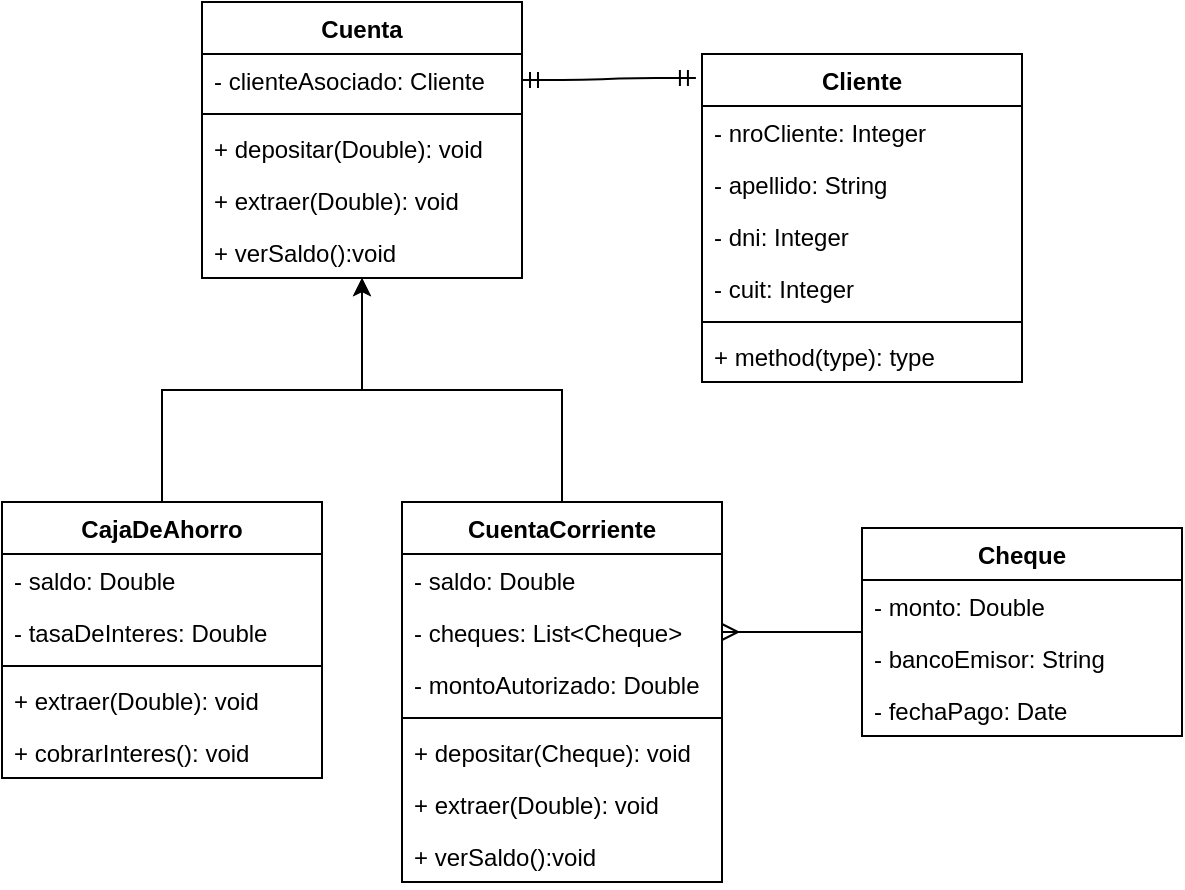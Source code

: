 <mxfile version="14.8.0" type="github">
  <diagram id="078-UFIw-2dQE9P_SsgO" name="Page-1">
    <mxGraphModel dx="1332" dy="520" grid="1" gridSize="10" guides="1" tooltips="1" connect="1" arrows="1" fold="1" page="1" pageScale="1" pageWidth="827" pageHeight="1169" math="0" shadow="0">
      <root>
        <mxCell id="0" />
        <mxCell id="1" parent="0" />
        <mxCell id="_0g2JwAxDSKVUMzhmg_1-1" value="Cliente" style="swimlane;fontStyle=1;align=center;verticalAlign=top;childLayout=stackLayout;horizontal=1;startSize=26;horizontalStack=0;resizeParent=1;resizeParentMax=0;resizeLast=0;collapsible=1;marginBottom=0;" vertex="1" parent="1">
          <mxGeometry x="380" y="66" width="160" height="164" as="geometry" />
        </mxCell>
        <mxCell id="_0g2JwAxDSKVUMzhmg_1-2" value="- nroCliente: Integer" style="text;strokeColor=none;fillColor=none;align=left;verticalAlign=top;spacingLeft=4;spacingRight=4;overflow=hidden;rotatable=0;points=[[0,0.5],[1,0.5]];portConstraint=eastwest;" vertex="1" parent="_0g2JwAxDSKVUMzhmg_1-1">
          <mxGeometry y="26" width="160" height="26" as="geometry" />
        </mxCell>
        <mxCell id="_0g2JwAxDSKVUMzhmg_1-10" value="- apellido: String" style="text;strokeColor=none;fillColor=none;align=left;verticalAlign=top;spacingLeft=4;spacingRight=4;overflow=hidden;rotatable=0;points=[[0,0.5],[1,0.5]];portConstraint=eastwest;" vertex="1" parent="_0g2JwAxDSKVUMzhmg_1-1">
          <mxGeometry y="52" width="160" height="26" as="geometry" />
        </mxCell>
        <mxCell id="_0g2JwAxDSKVUMzhmg_1-11" value="- dni: Integer" style="text;strokeColor=none;fillColor=none;align=left;verticalAlign=top;spacingLeft=4;spacingRight=4;overflow=hidden;rotatable=0;points=[[0,0.5],[1,0.5]];portConstraint=eastwest;" vertex="1" parent="_0g2JwAxDSKVUMzhmg_1-1">
          <mxGeometry y="78" width="160" height="26" as="geometry" />
        </mxCell>
        <mxCell id="_0g2JwAxDSKVUMzhmg_1-12" value="- cuit: Integer" style="text;strokeColor=none;fillColor=none;align=left;verticalAlign=top;spacingLeft=4;spacingRight=4;overflow=hidden;rotatable=0;points=[[0,0.5],[1,0.5]];portConstraint=eastwest;" vertex="1" parent="_0g2JwAxDSKVUMzhmg_1-1">
          <mxGeometry y="104" width="160" height="26" as="geometry" />
        </mxCell>
        <mxCell id="_0g2JwAxDSKVUMzhmg_1-3" value="" style="line;strokeWidth=1;fillColor=none;align=left;verticalAlign=middle;spacingTop=-1;spacingLeft=3;spacingRight=3;rotatable=0;labelPosition=right;points=[];portConstraint=eastwest;" vertex="1" parent="_0g2JwAxDSKVUMzhmg_1-1">
          <mxGeometry y="130" width="160" height="8" as="geometry" />
        </mxCell>
        <mxCell id="_0g2JwAxDSKVUMzhmg_1-4" value="+ method(type): type" style="text;strokeColor=none;fillColor=none;align=left;verticalAlign=top;spacingLeft=4;spacingRight=4;overflow=hidden;rotatable=0;points=[[0,0.5],[1,0.5]];portConstraint=eastwest;" vertex="1" parent="_0g2JwAxDSKVUMzhmg_1-1">
          <mxGeometry y="138" width="160" height="26" as="geometry" />
        </mxCell>
        <mxCell id="_0g2JwAxDSKVUMzhmg_1-5" value="Cuenta" style="swimlane;fontStyle=1;align=center;verticalAlign=top;childLayout=stackLayout;horizontal=1;startSize=26;horizontalStack=0;resizeParent=1;resizeParentMax=0;resizeLast=0;collapsible=1;marginBottom=0;" vertex="1" parent="1">
          <mxGeometry x="130" y="40" width="160" height="138" as="geometry" />
        </mxCell>
        <mxCell id="_0g2JwAxDSKVUMzhmg_1-6" value="- clienteAsociado: Cliente" style="text;strokeColor=none;fillColor=none;align=left;verticalAlign=top;spacingLeft=4;spacingRight=4;overflow=hidden;rotatable=0;points=[[0,0.5],[1,0.5]];portConstraint=eastwest;" vertex="1" parent="_0g2JwAxDSKVUMzhmg_1-5">
          <mxGeometry y="26" width="160" height="26" as="geometry" />
        </mxCell>
        <mxCell id="_0g2JwAxDSKVUMzhmg_1-7" value="" style="line;strokeWidth=1;fillColor=none;align=left;verticalAlign=middle;spacingTop=-1;spacingLeft=3;spacingRight=3;rotatable=0;labelPosition=right;points=[];portConstraint=eastwest;" vertex="1" parent="_0g2JwAxDSKVUMzhmg_1-5">
          <mxGeometry y="52" width="160" height="8" as="geometry" />
        </mxCell>
        <mxCell id="_0g2JwAxDSKVUMzhmg_1-8" value="+ depositar(Double): void" style="text;strokeColor=none;fillColor=none;align=left;verticalAlign=top;spacingLeft=4;spacingRight=4;overflow=hidden;rotatable=0;points=[[0,0.5],[1,0.5]];portConstraint=eastwest;" vertex="1" parent="_0g2JwAxDSKVUMzhmg_1-5">
          <mxGeometry y="60" width="160" height="26" as="geometry" />
        </mxCell>
        <mxCell id="_0g2JwAxDSKVUMzhmg_1-16" value="+ extraer(Double): void " style="text;strokeColor=none;fillColor=none;align=left;verticalAlign=top;spacingLeft=4;spacingRight=4;overflow=hidden;rotatable=0;points=[[0,0.5],[1,0.5]];portConstraint=eastwest;" vertex="1" parent="_0g2JwAxDSKVUMzhmg_1-5">
          <mxGeometry y="86" width="160" height="26" as="geometry" />
        </mxCell>
        <mxCell id="_0g2JwAxDSKVUMzhmg_1-17" value="+ verSaldo():void" style="text;strokeColor=none;fillColor=none;align=left;verticalAlign=top;spacingLeft=4;spacingRight=4;overflow=hidden;rotatable=0;points=[[0,0.5],[1,0.5]];portConstraint=eastwest;" vertex="1" parent="_0g2JwAxDSKVUMzhmg_1-5">
          <mxGeometry y="112" width="160" height="26" as="geometry" />
        </mxCell>
        <mxCell id="_0g2JwAxDSKVUMzhmg_1-33" style="edgeStyle=orthogonalEdgeStyle;rounded=0;orthogonalLoop=1;jettySize=auto;html=1;" edge="1" parent="1" source="_0g2JwAxDSKVUMzhmg_1-19" target="_0g2JwAxDSKVUMzhmg_1-5">
          <mxGeometry relative="1" as="geometry" />
        </mxCell>
        <mxCell id="_0g2JwAxDSKVUMzhmg_1-19" value="CajaDeAhorro" style="swimlane;fontStyle=1;align=center;verticalAlign=top;childLayout=stackLayout;horizontal=1;startSize=26;horizontalStack=0;resizeParent=1;resizeParentMax=0;resizeLast=0;collapsible=1;marginBottom=0;" vertex="1" parent="1">
          <mxGeometry x="30" y="290" width="160" height="138" as="geometry" />
        </mxCell>
        <mxCell id="_0g2JwAxDSKVUMzhmg_1-21" value="- saldo: Double" style="text;strokeColor=none;fillColor=none;align=left;verticalAlign=top;spacingLeft=4;spacingRight=4;overflow=hidden;rotatable=0;points=[[0,0.5],[1,0.5]];portConstraint=eastwest;" vertex="1" parent="_0g2JwAxDSKVUMzhmg_1-19">
          <mxGeometry y="26" width="160" height="26" as="geometry" />
        </mxCell>
        <mxCell id="_0g2JwAxDSKVUMzhmg_1-20" value="- tasaDeInteres: Double" style="text;strokeColor=none;fillColor=none;align=left;verticalAlign=top;spacingLeft=4;spacingRight=4;overflow=hidden;rotatable=0;points=[[0,0.5],[1,0.5]];portConstraint=eastwest;" vertex="1" parent="_0g2JwAxDSKVUMzhmg_1-19">
          <mxGeometry y="52" width="160" height="26" as="geometry" />
        </mxCell>
        <mxCell id="_0g2JwAxDSKVUMzhmg_1-22" value="" style="line;strokeWidth=1;fillColor=none;align=left;verticalAlign=middle;spacingTop=-1;spacingLeft=3;spacingRight=3;rotatable=0;labelPosition=right;points=[];portConstraint=eastwest;" vertex="1" parent="_0g2JwAxDSKVUMzhmg_1-19">
          <mxGeometry y="78" width="160" height="8" as="geometry" />
        </mxCell>
        <mxCell id="_0g2JwAxDSKVUMzhmg_1-24" value="+ extraer(Double): void" style="text;strokeColor=none;fillColor=none;align=left;verticalAlign=top;spacingLeft=4;spacingRight=4;overflow=hidden;rotatable=0;points=[[0,0.5],[1,0.5]];portConstraint=eastwest;" vertex="1" parent="_0g2JwAxDSKVUMzhmg_1-19">
          <mxGeometry y="86" width="160" height="26" as="geometry" />
        </mxCell>
        <mxCell id="_0g2JwAxDSKVUMzhmg_1-25" value="+ cobrarInteres(): void" style="text;strokeColor=none;fillColor=none;align=left;verticalAlign=top;spacingLeft=4;spacingRight=4;overflow=hidden;rotatable=0;points=[[0,0.5],[1,0.5]];portConstraint=eastwest;" vertex="1" parent="_0g2JwAxDSKVUMzhmg_1-19">
          <mxGeometry y="112" width="160" height="26" as="geometry" />
        </mxCell>
        <mxCell id="_0g2JwAxDSKVUMzhmg_1-34" style="edgeStyle=orthogonalEdgeStyle;rounded=0;orthogonalLoop=1;jettySize=auto;html=1;" edge="1" parent="1" source="_0g2JwAxDSKVUMzhmg_1-26" target="_0g2JwAxDSKVUMzhmg_1-5">
          <mxGeometry relative="1" as="geometry" />
        </mxCell>
        <mxCell id="_0g2JwAxDSKVUMzhmg_1-26" value="CuentaCorriente" style="swimlane;fontStyle=1;align=center;verticalAlign=top;childLayout=stackLayout;horizontal=1;startSize=26;horizontalStack=0;resizeParent=1;resizeParentMax=0;resizeLast=0;collapsible=1;marginBottom=0;" vertex="1" parent="1">
          <mxGeometry x="230" y="290" width="160" height="190" as="geometry" />
        </mxCell>
        <mxCell id="_0g2JwAxDSKVUMzhmg_1-27" value="- saldo: Double" style="text;strokeColor=none;fillColor=none;align=left;verticalAlign=top;spacingLeft=4;spacingRight=4;overflow=hidden;rotatable=0;points=[[0,0.5],[1,0.5]];portConstraint=eastwest;" vertex="1" parent="_0g2JwAxDSKVUMzhmg_1-26">
          <mxGeometry y="26" width="160" height="26" as="geometry" />
        </mxCell>
        <mxCell id="_0g2JwAxDSKVUMzhmg_1-42" value="- cheques: List&lt;Cheque&gt;" style="text;strokeColor=none;fillColor=none;align=left;verticalAlign=top;spacingLeft=4;spacingRight=4;overflow=hidden;rotatable=0;points=[[0,0.5],[1,0.5]];portConstraint=eastwest;" vertex="1" parent="_0g2JwAxDSKVUMzhmg_1-26">
          <mxGeometry y="52" width="160" height="26" as="geometry" />
        </mxCell>
        <mxCell id="_0g2JwAxDSKVUMzhmg_1-28" value="- montoAutorizado: Double" style="text;strokeColor=none;fillColor=none;align=left;verticalAlign=top;spacingLeft=4;spacingRight=4;overflow=hidden;rotatable=0;points=[[0,0.5],[1,0.5]];portConstraint=eastwest;" vertex="1" parent="_0g2JwAxDSKVUMzhmg_1-26">
          <mxGeometry y="78" width="160" height="26" as="geometry" />
        </mxCell>
        <mxCell id="_0g2JwAxDSKVUMzhmg_1-29" value="" style="line;strokeWidth=1;fillColor=none;align=left;verticalAlign=middle;spacingTop=-1;spacingLeft=3;spacingRight=3;rotatable=0;labelPosition=right;points=[];portConstraint=eastwest;" vertex="1" parent="_0g2JwAxDSKVUMzhmg_1-26">
          <mxGeometry y="104" width="160" height="8" as="geometry" />
        </mxCell>
        <mxCell id="_0g2JwAxDSKVUMzhmg_1-30" value="+ depositar(Cheque): void" style="text;strokeColor=none;fillColor=none;align=left;verticalAlign=top;spacingLeft=4;spacingRight=4;overflow=hidden;rotatable=0;points=[[0,0.5],[1,0.5]];portConstraint=eastwest;" vertex="1" parent="_0g2JwAxDSKVUMzhmg_1-26">
          <mxGeometry y="112" width="160" height="26" as="geometry" />
        </mxCell>
        <mxCell id="_0g2JwAxDSKVUMzhmg_1-31" value="+ extraer(Double): void " style="text;strokeColor=none;fillColor=none;align=left;verticalAlign=top;spacingLeft=4;spacingRight=4;overflow=hidden;rotatable=0;points=[[0,0.5],[1,0.5]];portConstraint=eastwest;" vertex="1" parent="_0g2JwAxDSKVUMzhmg_1-26">
          <mxGeometry y="138" width="160" height="26" as="geometry" />
        </mxCell>
        <mxCell id="_0g2JwAxDSKVUMzhmg_1-32" value="+ verSaldo():void" style="text;strokeColor=none;fillColor=none;align=left;verticalAlign=top;spacingLeft=4;spacingRight=4;overflow=hidden;rotatable=0;points=[[0,0.5],[1,0.5]];portConstraint=eastwest;" vertex="1" parent="_0g2JwAxDSKVUMzhmg_1-26">
          <mxGeometry y="164" width="160" height="26" as="geometry" />
        </mxCell>
        <mxCell id="_0g2JwAxDSKVUMzhmg_1-35" value="Cheque" style="swimlane;fontStyle=1;align=center;verticalAlign=top;childLayout=stackLayout;horizontal=1;startSize=26;horizontalStack=0;resizeParent=1;resizeParentMax=0;resizeLast=0;collapsible=1;marginBottom=0;" vertex="1" parent="1">
          <mxGeometry x="460" y="303" width="160" height="104" as="geometry" />
        </mxCell>
        <mxCell id="_0g2JwAxDSKVUMzhmg_1-40" value="- monto: Double" style="text;strokeColor=none;fillColor=none;align=left;verticalAlign=top;spacingLeft=4;spacingRight=4;overflow=hidden;rotatable=0;points=[[0,0.5],[1,0.5]];portConstraint=eastwest;" vertex="1" parent="_0g2JwAxDSKVUMzhmg_1-35">
          <mxGeometry y="26" width="160" height="26" as="geometry" />
        </mxCell>
        <mxCell id="_0g2JwAxDSKVUMzhmg_1-36" value="- bancoEmisor: String" style="text;strokeColor=none;fillColor=none;align=left;verticalAlign=top;spacingLeft=4;spacingRight=4;overflow=hidden;rotatable=0;points=[[0,0.5],[1,0.5]];portConstraint=eastwest;" vertex="1" parent="_0g2JwAxDSKVUMzhmg_1-35">
          <mxGeometry y="52" width="160" height="26" as="geometry" />
        </mxCell>
        <mxCell id="_0g2JwAxDSKVUMzhmg_1-41" value="- fechaPago: Date" style="text;strokeColor=none;fillColor=none;align=left;verticalAlign=top;spacingLeft=4;spacingRight=4;overflow=hidden;rotatable=0;points=[[0,0.5],[1,0.5]];portConstraint=eastwest;" vertex="1" parent="_0g2JwAxDSKVUMzhmg_1-35">
          <mxGeometry y="78" width="160" height="26" as="geometry" />
        </mxCell>
        <mxCell id="_0g2JwAxDSKVUMzhmg_1-44" value="" style="edgeStyle=entityRelationEdgeStyle;fontSize=12;html=1;endArrow=ERmany;entryX=1;entryY=0.5;entryDx=0;entryDy=0;" edge="1" parent="1" source="_0g2JwAxDSKVUMzhmg_1-35" target="_0g2JwAxDSKVUMzhmg_1-42">
          <mxGeometry width="100" height="100" relative="1" as="geometry">
            <mxPoint x="490" y="560" as="sourcePoint" />
            <mxPoint x="390" y="500" as="targetPoint" />
          </mxGeometry>
        </mxCell>
        <mxCell id="_0g2JwAxDSKVUMzhmg_1-45" value="" style="edgeStyle=entityRelationEdgeStyle;fontSize=12;html=1;endArrow=ERmandOne;startArrow=ERmandOne;entryX=-0.019;entryY=0.073;entryDx=0;entryDy=0;entryPerimeter=0;exitX=1;exitY=0.5;exitDx=0;exitDy=0;" edge="1" parent="1" source="_0g2JwAxDSKVUMzhmg_1-6" target="_0g2JwAxDSKVUMzhmg_1-1">
          <mxGeometry width="100" height="100" relative="1" as="geometry">
            <mxPoint x="200" y="280" as="sourcePoint" />
            <mxPoint x="300" y="180" as="targetPoint" />
          </mxGeometry>
        </mxCell>
      </root>
    </mxGraphModel>
  </diagram>
</mxfile>
